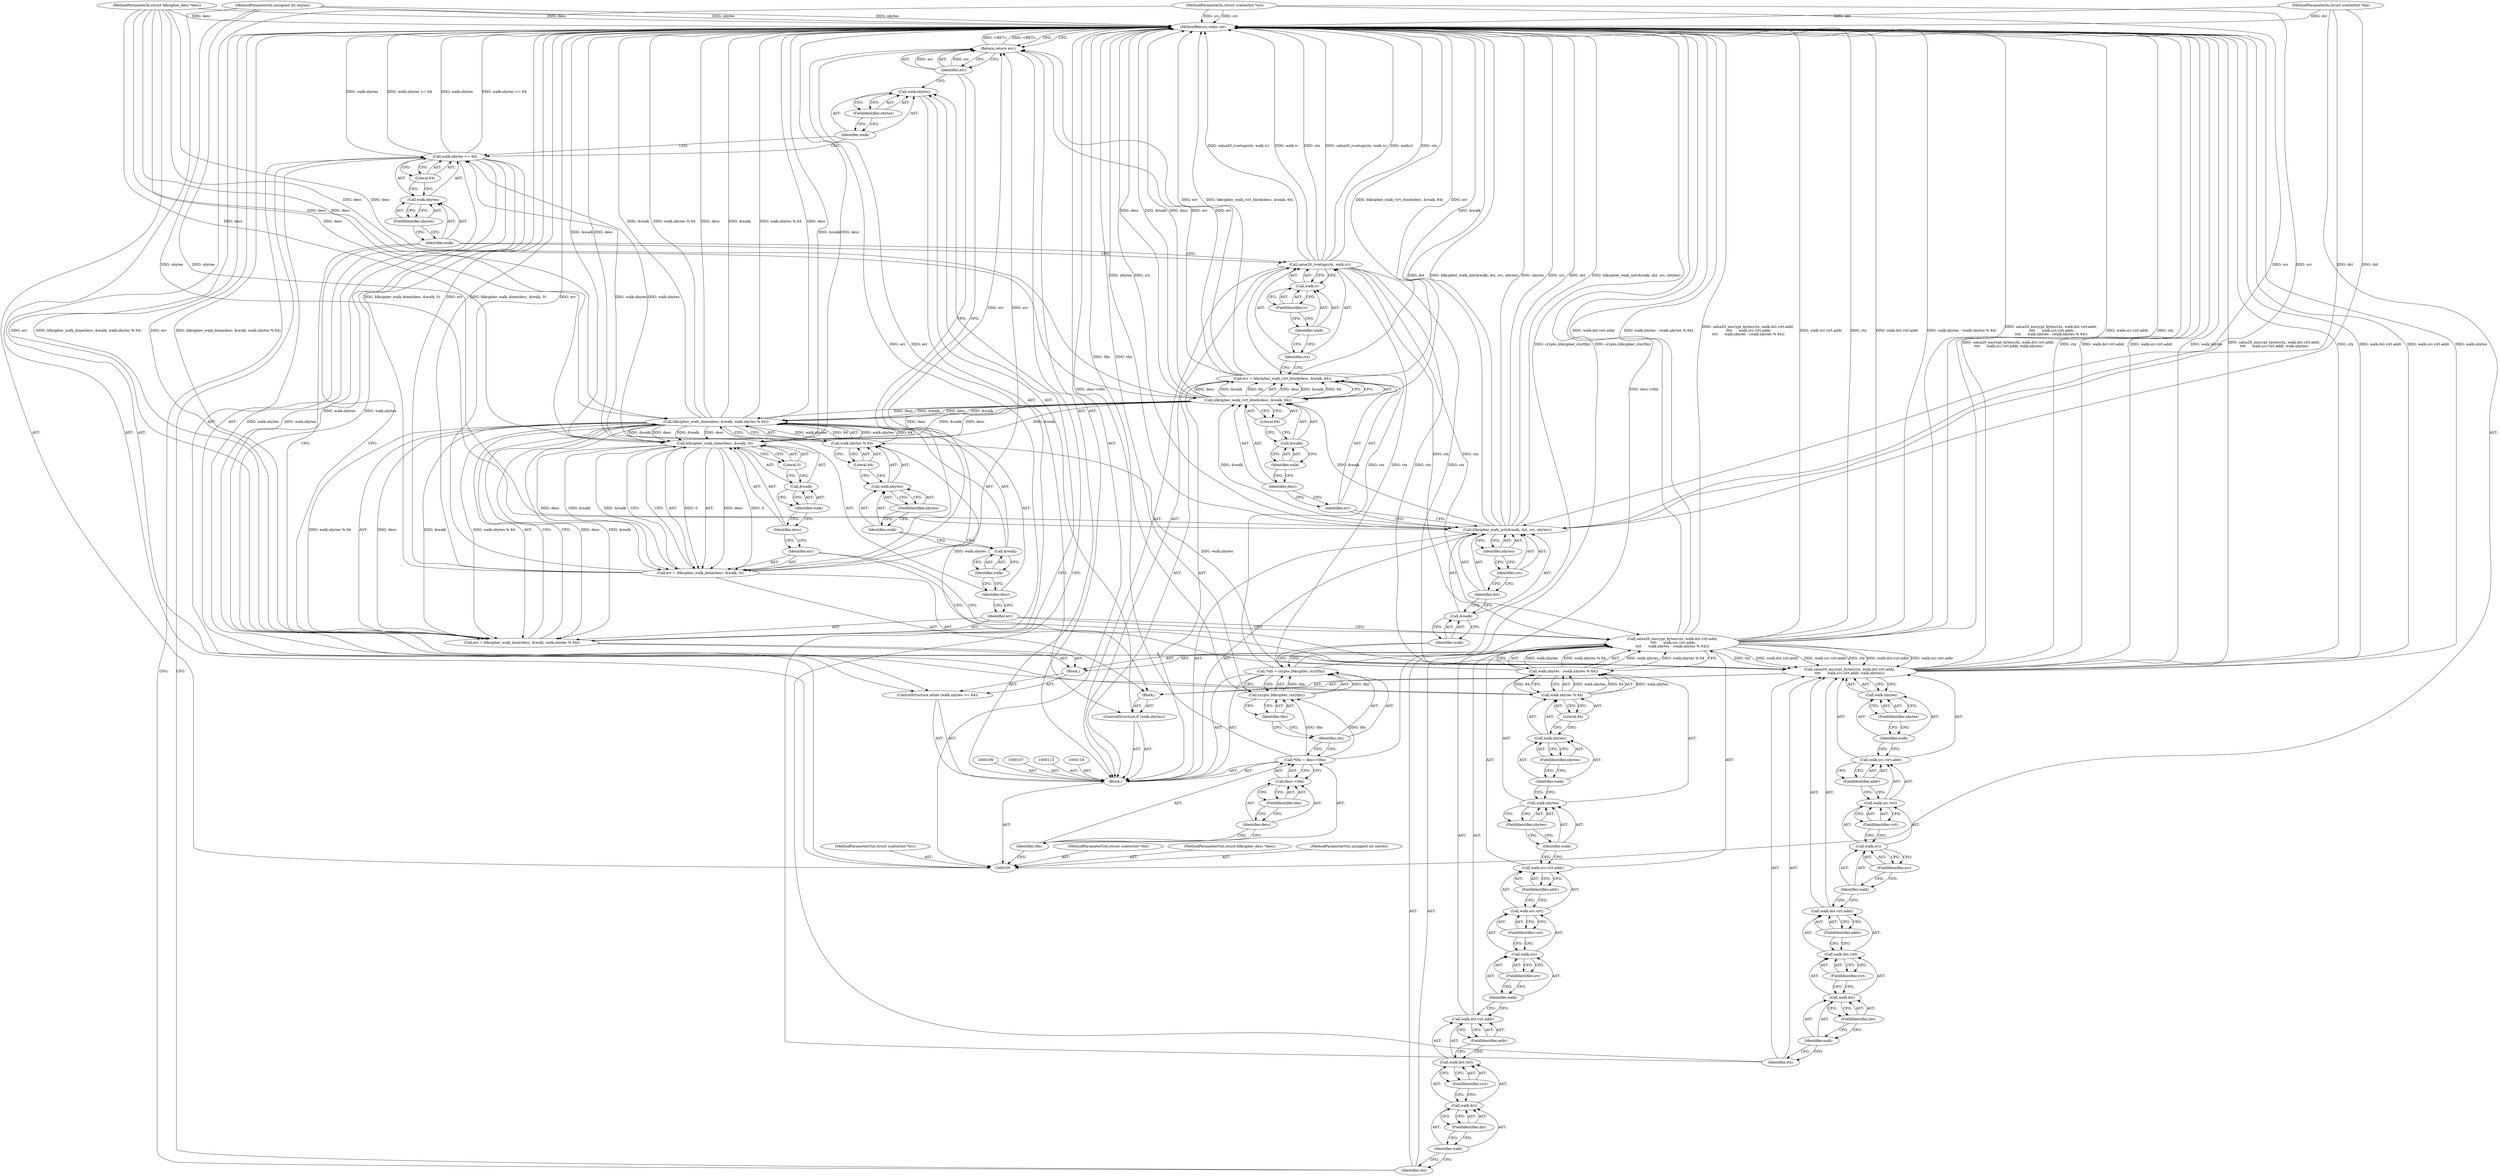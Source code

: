 digraph "0_linux_ecaaab5649781c5a0effdaf298a925063020500e_0" {
"1000213" [label="(MethodReturn,static int)"];
"1000101" [label="(MethodParameterIn,struct blkcipher_desc *desc)"];
"1000293" [label="(MethodParameterOut,struct blkcipher_desc *desc)"];
"1000119" [label="(Call,blkcipher_walk_init(&walk, dst, src, nbytes))"];
"1000120" [label="(Call,&walk)"];
"1000121" [label="(Identifier,walk)"];
"1000122" [label="(Identifier,dst)"];
"1000123" [label="(Identifier,src)"];
"1000124" [label="(Identifier,nbytes)"];
"1000125" [label="(Call,err = blkcipher_walk_virt_block(desc, &walk, 64))"];
"1000126" [label="(Identifier,err)"];
"1000128" [label="(Identifier,desc)"];
"1000129" [label="(Call,&walk)"];
"1000130" [label="(Identifier,walk)"];
"1000131" [label="(Literal,64)"];
"1000127" [label="(Call,blkcipher_walk_virt_block(desc, &walk, 64))"];
"1000133" [label="(Identifier,ctx)"];
"1000132" [label="(Call,salsa20_ivsetup(ctx, walk.iv))"];
"1000134" [label="(Call,walk.iv)"];
"1000135" [label="(Identifier,walk)"];
"1000136" [label="(FieldIdentifier,iv)"];
"1000141" [label="(FieldIdentifier,nbytes)"];
"1000137" [label="(ControlStructure,while (walk.nbytes >= 64))"];
"1000142" [label="(Literal,64)"];
"1000143" [label="(Block,)"];
"1000138" [label="(Call,walk.nbytes >= 64)"];
"1000139" [label="(Call,walk.nbytes)"];
"1000140" [label="(Identifier,walk)"];
"1000145" [label="(Identifier,ctx)"];
"1000144" [label="(Call,salsa20_encrypt_bytes(ctx, walk.dst.virt.addr,\n \t\t\t\t      walk.src.virt.addr,\n\t\t\t\t      walk.nbytes - (walk.nbytes % 64)))"];
"1000146" [label="(Call,walk.dst.virt.addr)"];
"1000147" [label="(Call,walk.dst.virt)"];
"1000148" [label="(Call,walk.dst)"];
"1000149" [label="(Identifier,walk)"];
"1000150" [label="(FieldIdentifier,dst)"];
"1000151" [label="(FieldIdentifier,virt)"];
"1000152" [label="(FieldIdentifier,addr)"];
"1000153" [label="(Call,walk.src.virt.addr)"];
"1000154" [label="(Call,walk.src.virt)"];
"1000155" [label="(Call,walk.src)"];
"1000156" [label="(Identifier,walk)"];
"1000157" [label="(FieldIdentifier,src)"];
"1000158" [label="(FieldIdentifier,virt)"];
"1000159" [label="(FieldIdentifier,addr)"];
"1000160" [label="(Call,walk.nbytes - (walk.nbytes % 64))"];
"1000161" [label="(Call,walk.nbytes)"];
"1000162" [label="(Identifier,walk)"];
"1000163" [label="(FieldIdentifier,nbytes)"];
"1000164" [label="(Call,walk.nbytes % 64)"];
"1000165" [label="(Call,walk.nbytes)"];
"1000166" [label="(Identifier,walk)"];
"1000167" [label="(FieldIdentifier,nbytes)"];
"1000168" [label="(Literal,64)"];
"1000169" [label="(Call,err = blkcipher_walk_done(desc, &walk, walk.nbytes % 64))"];
"1000170" [label="(Identifier,err)"];
"1000172" [label="(Identifier,desc)"];
"1000173" [label="(Call,&walk)"];
"1000174" [label="(Identifier,walk)"];
"1000175" [label="(Call,walk.nbytes % 64)"];
"1000176" [label="(Call,walk.nbytes)"];
"1000177" [label="(Identifier,walk)"];
"1000178" [label="(FieldIdentifier,nbytes)"];
"1000179" [label="(Literal,64)"];
"1000171" [label="(Call,blkcipher_walk_done(desc, &walk, walk.nbytes % 64))"];
"1000103" [label="(MethodParameterIn,struct scatterlist *src)"];
"1000295" [label="(MethodParameterOut,struct scatterlist *src)"];
"1000102" [label="(MethodParameterIn,struct scatterlist *dst)"];
"1000294" [label="(MethodParameterOut,struct scatterlist *dst)"];
"1000180" [label="(ControlStructure,if (walk.nbytes))"];
"1000183" [label="(FieldIdentifier,nbytes)"];
"1000184" [label="(Block,)"];
"1000181" [label="(Call,walk.nbytes)"];
"1000182" [label="(Identifier,walk)"];
"1000185" [label="(Call,salsa20_encrypt_bytes(ctx, walk.dst.virt.addr,\n\t\t\t\t      walk.src.virt.addr, walk.nbytes))"];
"1000186" [label="(Identifier,ctx)"];
"1000187" [label="(Call,walk.dst.virt.addr)"];
"1000188" [label="(Call,walk.dst.virt)"];
"1000189" [label="(Call,walk.dst)"];
"1000190" [label="(Identifier,walk)"];
"1000191" [label="(FieldIdentifier,dst)"];
"1000192" [label="(FieldIdentifier,virt)"];
"1000193" [label="(FieldIdentifier,addr)"];
"1000194" [label="(Call,walk.src.virt.addr)"];
"1000195" [label="(Call,walk.src.virt)"];
"1000196" [label="(Call,walk.src)"];
"1000197" [label="(Identifier,walk)"];
"1000198" [label="(FieldIdentifier,src)"];
"1000199" [label="(FieldIdentifier,virt)"];
"1000200" [label="(FieldIdentifier,addr)"];
"1000201" [label="(Call,walk.nbytes)"];
"1000202" [label="(Identifier,walk)"];
"1000203" [label="(FieldIdentifier,nbytes)"];
"1000204" [label="(Call,err = blkcipher_walk_done(desc, &walk, 0))"];
"1000205" [label="(Identifier,err)"];
"1000207" [label="(Identifier,desc)"];
"1000208" [label="(Call,&walk)"];
"1000209" [label="(Identifier,walk)"];
"1000210" [label="(Literal,0)"];
"1000206" [label="(Call,blkcipher_walk_done(desc, &walk, 0))"];
"1000211" [label="(Return,return err;)"];
"1000212" [label="(Identifier,err)"];
"1000104" [label="(MethodParameterIn,unsigned int nbytes)"];
"1000296" [label="(MethodParameterOut,unsigned int nbytes)"];
"1000105" [label="(Block,)"];
"1000108" [label="(Call,*tfm = desc->tfm)"];
"1000109" [label="(Identifier,tfm)"];
"1000110" [label="(Call,desc->tfm)"];
"1000111" [label="(Identifier,desc)"];
"1000112" [label="(FieldIdentifier,tfm)"];
"1000114" [label="(Call,*ctx = crypto_blkcipher_ctx(tfm))"];
"1000115" [label="(Identifier,ctx)"];
"1000116" [label="(Call,crypto_blkcipher_ctx(tfm))"];
"1000117" [label="(Identifier,tfm)"];
"1000213" -> "1000100"  [label="AST: "];
"1000213" -> "1000211"  [label="CFG: "];
"1000211" -> "1000213"  [label="DDG: <RET>"];
"1000116" -> "1000213"  [label="DDG: tfm"];
"1000185" -> "1000213"  [label="DDG: salsa20_encrypt_bytes(ctx, walk.dst.virt.addr,\n\t\t\t\t      walk.src.virt.addr, walk.nbytes)"];
"1000185" -> "1000213"  [label="DDG: ctx"];
"1000185" -> "1000213"  [label="DDG: walk.dst.virt.addr"];
"1000185" -> "1000213"  [label="DDG: walk.src.virt.addr"];
"1000185" -> "1000213"  [label="DDG: walk.nbytes"];
"1000104" -> "1000213"  [label="DDG: nbytes"];
"1000206" -> "1000213"  [label="DDG: &walk"];
"1000206" -> "1000213"  [label="DDG: desc"];
"1000169" -> "1000213"  [label="DDG: err"];
"1000169" -> "1000213"  [label="DDG: blkcipher_walk_done(desc, &walk, walk.nbytes % 64)"];
"1000144" -> "1000213"  [label="DDG: walk.dst.virt.addr"];
"1000144" -> "1000213"  [label="DDG: walk.nbytes - (walk.nbytes % 64)"];
"1000144" -> "1000213"  [label="DDG: salsa20_encrypt_bytes(ctx, walk.dst.virt.addr,\n \t\t\t\t      walk.src.virt.addr,\n\t\t\t\t      walk.nbytes - (walk.nbytes % 64))"];
"1000144" -> "1000213"  [label="DDG: walk.src.virt.addr"];
"1000144" -> "1000213"  [label="DDG: ctx"];
"1000114" -> "1000213"  [label="DDG: crypto_blkcipher_ctx(tfm)"];
"1000171" -> "1000213"  [label="DDG: walk.nbytes % 64"];
"1000171" -> "1000213"  [label="DDG: desc"];
"1000171" -> "1000213"  [label="DDG: &walk"];
"1000125" -> "1000213"  [label="DDG: err"];
"1000125" -> "1000213"  [label="DDG: blkcipher_walk_virt_block(desc, &walk, 64)"];
"1000204" -> "1000213"  [label="DDG: blkcipher_walk_done(desc, &walk, 0)"];
"1000204" -> "1000213"  [label="DDG: err"];
"1000119" -> "1000213"  [label="DDG: src"];
"1000119" -> "1000213"  [label="DDG: dst"];
"1000119" -> "1000213"  [label="DDG: blkcipher_walk_init(&walk, dst, src, nbytes)"];
"1000119" -> "1000213"  [label="DDG: nbytes"];
"1000132" -> "1000213"  [label="DDG: salsa20_ivsetup(ctx, walk.iv)"];
"1000132" -> "1000213"  [label="DDG: walk.iv"];
"1000132" -> "1000213"  [label="DDG: ctx"];
"1000138" -> "1000213"  [label="DDG: walk.nbytes"];
"1000138" -> "1000213"  [label="DDG: walk.nbytes >= 64"];
"1000127" -> "1000213"  [label="DDG: &walk"];
"1000127" -> "1000213"  [label="DDG: desc"];
"1000103" -> "1000213"  [label="DDG: src"];
"1000102" -> "1000213"  [label="DDG: dst"];
"1000101" -> "1000213"  [label="DDG: desc"];
"1000108" -> "1000213"  [label="DDG: desc->tfm"];
"1000101" -> "1000100"  [label="AST: "];
"1000101" -> "1000213"  [label="DDG: desc"];
"1000101" -> "1000127"  [label="DDG: desc"];
"1000101" -> "1000171"  [label="DDG: desc"];
"1000101" -> "1000206"  [label="DDG: desc"];
"1000293" -> "1000100"  [label="AST: "];
"1000119" -> "1000105"  [label="AST: "];
"1000119" -> "1000124"  [label="CFG: "];
"1000120" -> "1000119"  [label="AST: "];
"1000122" -> "1000119"  [label="AST: "];
"1000123" -> "1000119"  [label="AST: "];
"1000124" -> "1000119"  [label="AST: "];
"1000126" -> "1000119"  [label="CFG: "];
"1000119" -> "1000213"  [label="DDG: src"];
"1000119" -> "1000213"  [label="DDG: dst"];
"1000119" -> "1000213"  [label="DDG: blkcipher_walk_init(&walk, dst, src, nbytes)"];
"1000119" -> "1000213"  [label="DDG: nbytes"];
"1000102" -> "1000119"  [label="DDG: dst"];
"1000103" -> "1000119"  [label="DDG: src"];
"1000104" -> "1000119"  [label="DDG: nbytes"];
"1000119" -> "1000127"  [label="DDG: &walk"];
"1000120" -> "1000119"  [label="AST: "];
"1000120" -> "1000121"  [label="CFG: "];
"1000121" -> "1000120"  [label="AST: "];
"1000122" -> "1000120"  [label="CFG: "];
"1000121" -> "1000120"  [label="AST: "];
"1000121" -> "1000114"  [label="CFG: "];
"1000120" -> "1000121"  [label="CFG: "];
"1000122" -> "1000119"  [label="AST: "];
"1000122" -> "1000120"  [label="CFG: "];
"1000123" -> "1000122"  [label="CFG: "];
"1000123" -> "1000119"  [label="AST: "];
"1000123" -> "1000122"  [label="CFG: "];
"1000124" -> "1000123"  [label="CFG: "];
"1000124" -> "1000119"  [label="AST: "];
"1000124" -> "1000123"  [label="CFG: "];
"1000119" -> "1000124"  [label="CFG: "];
"1000125" -> "1000105"  [label="AST: "];
"1000125" -> "1000127"  [label="CFG: "];
"1000126" -> "1000125"  [label="AST: "];
"1000127" -> "1000125"  [label="AST: "];
"1000133" -> "1000125"  [label="CFG: "];
"1000125" -> "1000213"  [label="DDG: err"];
"1000125" -> "1000213"  [label="DDG: blkcipher_walk_virt_block(desc, &walk, 64)"];
"1000127" -> "1000125"  [label="DDG: desc"];
"1000127" -> "1000125"  [label="DDG: &walk"];
"1000127" -> "1000125"  [label="DDG: 64"];
"1000125" -> "1000211"  [label="DDG: err"];
"1000126" -> "1000125"  [label="AST: "];
"1000126" -> "1000119"  [label="CFG: "];
"1000128" -> "1000126"  [label="CFG: "];
"1000128" -> "1000127"  [label="AST: "];
"1000128" -> "1000126"  [label="CFG: "];
"1000130" -> "1000128"  [label="CFG: "];
"1000129" -> "1000127"  [label="AST: "];
"1000129" -> "1000130"  [label="CFG: "];
"1000130" -> "1000129"  [label="AST: "];
"1000131" -> "1000129"  [label="CFG: "];
"1000130" -> "1000129"  [label="AST: "];
"1000130" -> "1000128"  [label="CFG: "];
"1000129" -> "1000130"  [label="CFG: "];
"1000131" -> "1000127"  [label="AST: "];
"1000131" -> "1000129"  [label="CFG: "];
"1000127" -> "1000131"  [label="CFG: "];
"1000127" -> "1000125"  [label="AST: "];
"1000127" -> "1000131"  [label="CFG: "];
"1000128" -> "1000127"  [label="AST: "];
"1000129" -> "1000127"  [label="AST: "];
"1000131" -> "1000127"  [label="AST: "];
"1000125" -> "1000127"  [label="CFG: "];
"1000127" -> "1000213"  [label="DDG: &walk"];
"1000127" -> "1000213"  [label="DDG: desc"];
"1000127" -> "1000125"  [label="DDG: desc"];
"1000127" -> "1000125"  [label="DDG: &walk"];
"1000127" -> "1000125"  [label="DDG: 64"];
"1000101" -> "1000127"  [label="DDG: desc"];
"1000119" -> "1000127"  [label="DDG: &walk"];
"1000127" -> "1000171"  [label="DDG: desc"];
"1000127" -> "1000171"  [label="DDG: &walk"];
"1000127" -> "1000206"  [label="DDG: desc"];
"1000127" -> "1000206"  [label="DDG: &walk"];
"1000133" -> "1000132"  [label="AST: "];
"1000133" -> "1000125"  [label="CFG: "];
"1000135" -> "1000133"  [label="CFG: "];
"1000132" -> "1000105"  [label="AST: "];
"1000132" -> "1000134"  [label="CFG: "];
"1000133" -> "1000132"  [label="AST: "];
"1000134" -> "1000132"  [label="AST: "];
"1000140" -> "1000132"  [label="CFG: "];
"1000132" -> "1000213"  [label="DDG: salsa20_ivsetup(ctx, walk.iv)"];
"1000132" -> "1000213"  [label="DDG: walk.iv"];
"1000132" -> "1000213"  [label="DDG: ctx"];
"1000114" -> "1000132"  [label="DDG: ctx"];
"1000132" -> "1000144"  [label="DDG: ctx"];
"1000132" -> "1000185"  [label="DDG: ctx"];
"1000134" -> "1000132"  [label="AST: "];
"1000134" -> "1000136"  [label="CFG: "];
"1000135" -> "1000134"  [label="AST: "];
"1000136" -> "1000134"  [label="AST: "];
"1000132" -> "1000134"  [label="CFG: "];
"1000135" -> "1000134"  [label="AST: "];
"1000135" -> "1000133"  [label="CFG: "];
"1000136" -> "1000135"  [label="CFG: "];
"1000136" -> "1000134"  [label="AST: "];
"1000136" -> "1000135"  [label="CFG: "];
"1000134" -> "1000136"  [label="CFG: "];
"1000141" -> "1000139"  [label="AST: "];
"1000141" -> "1000140"  [label="CFG: "];
"1000139" -> "1000141"  [label="CFG: "];
"1000137" -> "1000105"  [label="AST: "];
"1000138" -> "1000137"  [label="AST: "];
"1000143" -> "1000137"  [label="AST: "];
"1000142" -> "1000138"  [label="AST: "];
"1000142" -> "1000139"  [label="CFG: "];
"1000138" -> "1000142"  [label="CFG: "];
"1000143" -> "1000137"  [label="AST: "];
"1000144" -> "1000143"  [label="AST: "];
"1000169" -> "1000143"  [label="AST: "];
"1000138" -> "1000137"  [label="AST: "];
"1000138" -> "1000142"  [label="CFG: "];
"1000139" -> "1000138"  [label="AST: "];
"1000142" -> "1000138"  [label="AST: "];
"1000145" -> "1000138"  [label="CFG: "];
"1000182" -> "1000138"  [label="CFG: "];
"1000138" -> "1000213"  [label="DDG: walk.nbytes"];
"1000138" -> "1000213"  [label="DDG: walk.nbytes >= 64"];
"1000175" -> "1000138"  [label="DDG: walk.nbytes"];
"1000138" -> "1000164"  [label="DDG: walk.nbytes"];
"1000138" -> "1000185"  [label="DDG: walk.nbytes"];
"1000139" -> "1000138"  [label="AST: "];
"1000139" -> "1000141"  [label="CFG: "];
"1000140" -> "1000139"  [label="AST: "];
"1000141" -> "1000139"  [label="AST: "];
"1000142" -> "1000139"  [label="CFG: "];
"1000140" -> "1000139"  [label="AST: "];
"1000140" -> "1000169"  [label="CFG: "];
"1000140" -> "1000132"  [label="CFG: "];
"1000141" -> "1000140"  [label="CFG: "];
"1000145" -> "1000144"  [label="AST: "];
"1000145" -> "1000138"  [label="CFG: "];
"1000149" -> "1000145"  [label="CFG: "];
"1000144" -> "1000143"  [label="AST: "];
"1000144" -> "1000160"  [label="CFG: "];
"1000145" -> "1000144"  [label="AST: "];
"1000146" -> "1000144"  [label="AST: "];
"1000153" -> "1000144"  [label="AST: "];
"1000160" -> "1000144"  [label="AST: "];
"1000170" -> "1000144"  [label="CFG: "];
"1000144" -> "1000213"  [label="DDG: walk.dst.virt.addr"];
"1000144" -> "1000213"  [label="DDG: walk.nbytes - (walk.nbytes % 64)"];
"1000144" -> "1000213"  [label="DDG: salsa20_encrypt_bytes(ctx, walk.dst.virt.addr,\n \t\t\t\t      walk.src.virt.addr,\n\t\t\t\t      walk.nbytes - (walk.nbytes % 64))"];
"1000144" -> "1000213"  [label="DDG: walk.src.virt.addr"];
"1000144" -> "1000213"  [label="DDG: ctx"];
"1000132" -> "1000144"  [label="DDG: ctx"];
"1000160" -> "1000144"  [label="DDG: walk.nbytes"];
"1000160" -> "1000144"  [label="DDG: walk.nbytes % 64"];
"1000144" -> "1000185"  [label="DDG: ctx"];
"1000144" -> "1000185"  [label="DDG: walk.dst.virt.addr"];
"1000144" -> "1000185"  [label="DDG: walk.src.virt.addr"];
"1000146" -> "1000144"  [label="AST: "];
"1000146" -> "1000152"  [label="CFG: "];
"1000147" -> "1000146"  [label="AST: "];
"1000152" -> "1000146"  [label="AST: "];
"1000156" -> "1000146"  [label="CFG: "];
"1000147" -> "1000146"  [label="AST: "];
"1000147" -> "1000151"  [label="CFG: "];
"1000148" -> "1000147"  [label="AST: "];
"1000151" -> "1000147"  [label="AST: "];
"1000152" -> "1000147"  [label="CFG: "];
"1000148" -> "1000147"  [label="AST: "];
"1000148" -> "1000150"  [label="CFG: "];
"1000149" -> "1000148"  [label="AST: "];
"1000150" -> "1000148"  [label="AST: "];
"1000151" -> "1000148"  [label="CFG: "];
"1000149" -> "1000148"  [label="AST: "];
"1000149" -> "1000145"  [label="CFG: "];
"1000150" -> "1000149"  [label="CFG: "];
"1000150" -> "1000148"  [label="AST: "];
"1000150" -> "1000149"  [label="CFG: "];
"1000148" -> "1000150"  [label="CFG: "];
"1000151" -> "1000147"  [label="AST: "];
"1000151" -> "1000148"  [label="CFG: "];
"1000147" -> "1000151"  [label="CFG: "];
"1000152" -> "1000146"  [label="AST: "];
"1000152" -> "1000147"  [label="CFG: "];
"1000146" -> "1000152"  [label="CFG: "];
"1000153" -> "1000144"  [label="AST: "];
"1000153" -> "1000159"  [label="CFG: "];
"1000154" -> "1000153"  [label="AST: "];
"1000159" -> "1000153"  [label="AST: "];
"1000162" -> "1000153"  [label="CFG: "];
"1000154" -> "1000153"  [label="AST: "];
"1000154" -> "1000158"  [label="CFG: "];
"1000155" -> "1000154"  [label="AST: "];
"1000158" -> "1000154"  [label="AST: "];
"1000159" -> "1000154"  [label="CFG: "];
"1000155" -> "1000154"  [label="AST: "];
"1000155" -> "1000157"  [label="CFG: "];
"1000156" -> "1000155"  [label="AST: "];
"1000157" -> "1000155"  [label="AST: "];
"1000158" -> "1000155"  [label="CFG: "];
"1000156" -> "1000155"  [label="AST: "];
"1000156" -> "1000146"  [label="CFG: "];
"1000157" -> "1000156"  [label="CFG: "];
"1000157" -> "1000155"  [label="AST: "];
"1000157" -> "1000156"  [label="CFG: "];
"1000155" -> "1000157"  [label="CFG: "];
"1000158" -> "1000154"  [label="AST: "];
"1000158" -> "1000155"  [label="CFG: "];
"1000154" -> "1000158"  [label="CFG: "];
"1000159" -> "1000153"  [label="AST: "];
"1000159" -> "1000154"  [label="CFG: "];
"1000153" -> "1000159"  [label="CFG: "];
"1000160" -> "1000144"  [label="AST: "];
"1000160" -> "1000164"  [label="CFG: "];
"1000161" -> "1000160"  [label="AST: "];
"1000164" -> "1000160"  [label="AST: "];
"1000144" -> "1000160"  [label="CFG: "];
"1000160" -> "1000144"  [label="DDG: walk.nbytes"];
"1000160" -> "1000144"  [label="DDG: walk.nbytes % 64"];
"1000164" -> "1000160"  [label="DDG: walk.nbytes"];
"1000164" -> "1000160"  [label="DDG: 64"];
"1000160" -> "1000175"  [label="DDG: walk.nbytes"];
"1000161" -> "1000160"  [label="AST: "];
"1000161" -> "1000163"  [label="CFG: "];
"1000162" -> "1000161"  [label="AST: "];
"1000163" -> "1000161"  [label="AST: "];
"1000166" -> "1000161"  [label="CFG: "];
"1000162" -> "1000161"  [label="AST: "];
"1000162" -> "1000153"  [label="CFG: "];
"1000163" -> "1000162"  [label="CFG: "];
"1000163" -> "1000161"  [label="AST: "];
"1000163" -> "1000162"  [label="CFG: "];
"1000161" -> "1000163"  [label="CFG: "];
"1000164" -> "1000160"  [label="AST: "];
"1000164" -> "1000168"  [label="CFG: "];
"1000165" -> "1000164"  [label="AST: "];
"1000168" -> "1000164"  [label="AST: "];
"1000160" -> "1000164"  [label="CFG: "];
"1000164" -> "1000160"  [label="DDG: walk.nbytes"];
"1000164" -> "1000160"  [label="DDG: 64"];
"1000138" -> "1000164"  [label="DDG: walk.nbytes"];
"1000165" -> "1000164"  [label="AST: "];
"1000165" -> "1000167"  [label="CFG: "];
"1000166" -> "1000165"  [label="AST: "];
"1000167" -> "1000165"  [label="AST: "];
"1000168" -> "1000165"  [label="CFG: "];
"1000166" -> "1000165"  [label="AST: "];
"1000166" -> "1000161"  [label="CFG: "];
"1000167" -> "1000166"  [label="CFG: "];
"1000167" -> "1000165"  [label="AST: "];
"1000167" -> "1000166"  [label="CFG: "];
"1000165" -> "1000167"  [label="CFG: "];
"1000168" -> "1000164"  [label="AST: "];
"1000168" -> "1000165"  [label="CFG: "];
"1000164" -> "1000168"  [label="CFG: "];
"1000169" -> "1000143"  [label="AST: "];
"1000169" -> "1000171"  [label="CFG: "];
"1000170" -> "1000169"  [label="AST: "];
"1000171" -> "1000169"  [label="AST: "];
"1000140" -> "1000169"  [label="CFG: "];
"1000169" -> "1000213"  [label="DDG: err"];
"1000169" -> "1000213"  [label="DDG: blkcipher_walk_done(desc, &walk, walk.nbytes % 64)"];
"1000171" -> "1000169"  [label="DDG: desc"];
"1000171" -> "1000169"  [label="DDG: &walk"];
"1000171" -> "1000169"  [label="DDG: walk.nbytes % 64"];
"1000169" -> "1000211"  [label="DDG: err"];
"1000170" -> "1000169"  [label="AST: "];
"1000170" -> "1000144"  [label="CFG: "];
"1000172" -> "1000170"  [label="CFG: "];
"1000172" -> "1000171"  [label="AST: "];
"1000172" -> "1000170"  [label="CFG: "];
"1000174" -> "1000172"  [label="CFG: "];
"1000173" -> "1000171"  [label="AST: "];
"1000173" -> "1000174"  [label="CFG: "];
"1000174" -> "1000173"  [label="AST: "];
"1000177" -> "1000173"  [label="CFG: "];
"1000174" -> "1000173"  [label="AST: "];
"1000174" -> "1000172"  [label="CFG: "];
"1000173" -> "1000174"  [label="CFG: "];
"1000175" -> "1000171"  [label="AST: "];
"1000175" -> "1000179"  [label="CFG: "];
"1000176" -> "1000175"  [label="AST: "];
"1000179" -> "1000175"  [label="AST: "];
"1000171" -> "1000175"  [label="CFG: "];
"1000175" -> "1000138"  [label="DDG: walk.nbytes"];
"1000175" -> "1000171"  [label="DDG: walk.nbytes"];
"1000175" -> "1000171"  [label="DDG: 64"];
"1000160" -> "1000175"  [label="DDG: walk.nbytes"];
"1000176" -> "1000175"  [label="AST: "];
"1000176" -> "1000178"  [label="CFG: "];
"1000177" -> "1000176"  [label="AST: "];
"1000178" -> "1000176"  [label="AST: "];
"1000179" -> "1000176"  [label="CFG: "];
"1000177" -> "1000176"  [label="AST: "];
"1000177" -> "1000173"  [label="CFG: "];
"1000178" -> "1000177"  [label="CFG: "];
"1000178" -> "1000176"  [label="AST: "];
"1000178" -> "1000177"  [label="CFG: "];
"1000176" -> "1000178"  [label="CFG: "];
"1000179" -> "1000175"  [label="AST: "];
"1000179" -> "1000176"  [label="CFG: "];
"1000175" -> "1000179"  [label="CFG: "];
"1000171" -> "1000169"  [label="AST: "];
"1000171" -> "1000175"  [label="CFG: "];
"1000172" -> "1000171"  [label="AST: "];
"1000173" -> "1000171"  [label="AST: "];
"1000175" -> "1000171"  [label="AST: "];
"1000169" -> "1000171"  [label="CFG: "];
"1000171" -> "1000213"  [label="DDG: walk.nbytes % 64"];
"1000171" -> "1000213"  [label="DDG: desc"];
"1000171" -> "1000213"  [label="DDG: &walk"];
"1000171" -> "1000169"  [label="DDG: desc"];
"1000171" -> "1000169"  [label="DDG: &walk"];
"1000171" -> "1000169"  [label="DDG: walk.nbytes % 64"];
"1000127" -> "1000171"  [label="DDG: desc"];
"1000127" -> "1000171"  [label="DDG: &walk"];
"1000101" -> "1000171"  [label="DDG: desc"];
"1000175" -> "1000171"  [label="DDG: walk.nbytes"];
"1000175" -> "1000171"  [label="DDG: 64"];
"1000171" -> "1000206"  [label="DDG: desc"];
"1000171" -> "1000206"  [label="DDG: &walk"];
"1000103" -> "1000100"  [label="AST: "];
"1000103" -> "1000213"  [label="DDG: src"];
"1000103" -> "1000119"  [label="DDG: src"];
"1000295" -> "1000100"  [label="AST: "];
"1000102" -> "1000100"  [label="AST: "];
"1000102" -> "1000213"  [label="DDG: dst"];
"1000102" -> "1000119"  [label="DDG: dst"];
"1000294" -> "1000100"  [label="AST: "];
"1000180" -> "1000105"  [label="AST: "];
"1000181" -> "1000180"  [label="AST: "];
"1000184" -> "1000180"  [label="AST: "];
"1000183" -> "1000181"  [label="AST: "];
"1000183" -> "1000182"  [label="CFG: "];
"1000181" -> "1000183"  [label="CFG: "];
"1000184" -> "1000180"  [label="AST: "];
"1000185" -> "1000184"  [label="AST: "];
"1000204" -> "1000184"  [label="AST: "];
"1000181" -> "1000180"  [label="AST: "];
"1000181" -> "1000183"  [label="CFG: "];
"1000182" -> "1000181"  [label="AST: "];
"1000183" -> "1000181"  [label="AST: "];
"1000186" -> "1000181"  [label="CFG: "];
"1000212" -> "1000181"  [label="CFG: "];
"1000182" -> "1000181"  [label="AST: "];
"1000182" -> "1000138"  [label="CFG: "];
"1000183" -> "1000182"  [label="CFG: "];
"1000185" -> "1000184"  [label="AST: "];
"1000185" -> "1000201"  [label="CFG: "];
"1000186" -> "1000185"  [label="AST: "];
"1000187" -> "1000185"  [label="AST: "];
"1000194" -> "1000185"  [label="AST: "];
"1000201" -> "1000185"  [label="AST: "];
"1000205" -> "1000185"  [label="CFG: "];
"1000185" -> "1000213"  [label="DDG: salsa20_encrypt_bytes(ctx, walk.dst.virt.addr,\n\t\t\t\t      walk.src.virt.addr, walk.nbytes)"];
"1000185" -> "1000213"  [label="DDG: ctx"];
"1000185" -> "1000213"  [label="DDG: walk.dst.virt.addr"];
"1000185" -> "1000213"  [label="DDG: walk.src.virt.addr"];
"1000185" -> "1000213"  [label="DDG: walk.nbytes"];
"1000132" -> "1000185"  [label="DDG: ctx"];
"1000144" -> "1000185"  [label="DDG: ctx"];
"1000144" -> "1000185"  [label="DDG: walk.dst.virt.addr"];
"1000144" -> "1000185"  [label="DDG: walk.src.virt.addr"];
"1000138" -> "1000185"  [label="DDG: walk.nbytes"];
"1000186" -> "1000185"  [label="AST: "];
"1000186" -> "1000181"  [label="CFG: "];
"1000190" -> "1000186"  [label="CFG: "];
"1000187" -> "1000185"  [label="AST: "];
"1000187" -> "1000193"  [label="CFG: "];
"1000188" -> "1000187"  [label="AST: "];
"1000193" -> "1000187"  [label="AST: "];
"1000197" -> "1000187"  [label="CFG: "];
"1000188" -> "1000187"  [label="AST: "];
"1000188" -> "1000192"  [label="CFG: "];
"1000189" -> "1000188"  [label="AST: "];
"1000192" -> "1000188"  [label="AST: "];
"1000193" -> "1000188"  [label="CFG: "];
"1000189" -> "1000188"  [label="AST: "];
"1000189" -> "1000191"  [label="CFG: "];
"1000190" -> "1000189"  [label="AST: "];
"1000191" -> "1000189"  [label="AST: "];
"1000192" -> "1000189"  [label="CFG: "];
"1000190" -> "1000189"  [label="AST: "];
"1000190" -> "1000186"  [label="CFG: "];
"1000191" -> "1000190"  [label="CFG: "];
"1000191" -> "1000189"  [label="AST: "];
"1000191" -> "1000190"  [label="CFG: "];
"1000189" -> "1000191"  [label="CFG: "];
"1000192" -> "1000188"  [label="AST: "];
"1000192" -> "1000189"  [label="CFG: "];
"1000188" -> "1000192"  [label="CFG: "];
"1000193" -> "1000187"  [label="AST: "];
"1000193" -> "1000188"  [label="CFG: "];
"1000187" -> "1000193"  [label="CFG: "];
"1000194" -> "1000185"  [label="AST: "];
"1000194" -> "1000200"  [label="CFG: "];
"1000195" -> "1000194"  [label="AST: "];
"1000200" -> "1000194"  [label="AST: "];
"1000202" -> "1000194"  [label="CFG: "];
"1000195" -> "1000194"  [label="AST: "];
"1000195" -> "1000199"  [label="CFG: "];
"1000196" -> "1000195"  [label="AST: "];
"1000199" -> "1000195"  [label="AST: "];
"1000200" -> "1000195"  [label="CFG: "];
"1000196" -> "1000195"  [label="AST: "];
"1000196" -> "1000198"  [label="CFG: "];
"1000197" -> "1000196"  [label="AST: "];
"1000198" -> "1000196"  [label="AST: "];
"1000199" -> "1000196"  [label="CFG: "];
"1000197" -> "1000196"  [label="AST: "];
"1000197" -> "1000187"  [label="CFG: "];
"1000198" -> "1000197"  [label="CFG: "];
"1000198" -> "1000196"  [label="AST: "];
"1000198" -> "1000197"  [label="CFG: "];
"1000196" -> "1000198"  [label="CFG: "];
"1000199" -> "1000195"  [label="AST: "];
"1000199" -> "1000196"  [label="CFG: "];
"1000195" -> "1000199"  [label="CFG: "];
"1000200" -> "1000194"  [label="AST: "];
"1000200" -> "1000195"  [label="CFG: "];
"1000194" -> "1000200"  [label="CFG: "];
"1000201" -> "1000185"  [label="AST: "];
"1000201" -> "1000203"  [label="CFG: "];
"1000202" -> "1000201"  [label="AST: "];
"1000203" -> "1000201"  [label="AST: "];
"1000185" -> "1000201"  [label="CFG: "];
"1000202" -> "1000201"  [label="AST: "];
"1000202" -> "1000194"  [label="CFG: "];
"1000203" -> "1000202"  [label="CFG: "];
"1000203" -> "1000201"  [label="AST: "];
"1000203" -> "1000202"  [label="CFG: "];
"1000201" -> "1000203"  [label="CFG: "];
"1000204" -> "1000184"  [label="AST: "];
"1000204" -> "1000206"  [label="CFG: "];
"1000205" -> "1000204"  [label="AST: "];
"1000206" -> "1000204"  [label="AST: "];
"1000212" -> "1000204"  [label="CFG: "];
"1000204" -> "1000213"  [label="DDG: blkcipher_walk_done(desc, &walk, 0)"];
"1000204" -> "1000213"  [label="DDG: err"];
"1000206" -> "1000204"  [label="DDG: desc"];
"1000206" -> "1000204"  [label="DDG: &walk"];
"1000206" -> "1000204"  [label="DDG: 0"];
"1000204" -> "1000211"  [label="DDG: err"];
"1000205" -> "1000204"  [label="AST: "];
"1000205" -> "1000185"  [label="CFG: "];
"1000207" -> "1000205"  [label="CFG: "];
"1000207" -> "1000206"  [label="AST: "];
"1000207" -> "1000205"  [label="CFG: "];
"1000209" -> "1000207"  [label="CFG: "];
"1000208" -> "1000206"  [label="AST: "];
"1000208" -> "1000209"  [label="CFG: "];
"1000209" -> "1000208"  [label="AST: "];
"1000210" -> "1000208"  [label="CFG: "];
"1000209" -> "1000208"  [label="AST: "];
"1000209" -> "1000207"  [label="CFG: "];
"1000208" -> "1000209"  [label="CFG: "];
"1000210" -> "1000206"  [label="AST: "];
"1000210" -> "1000208"  [label="CFG: "];
"1000206" -> "1000210"  [label="CFG: "];
"1000206" -> "1000204"  [label="AST: "];
"1000206" -> "1000210"  [label="CFG: "];
"1000207" -> "1000206"  [label="AST: "];
"1000208" -> "1000206"  [label="AST: "];
"1000210" -> "1000206"  [label="AST: "];
"1000204" -> "1000206"  [label="CFG: "];
"1000206" -> "1000213"  [label="DDG: &walk"];
"1000206" -> "1000213"  [label="DDG: desc"];
"1000206" -> "1000204"  [label="DDG: desc"];
"1000206" -> "1000204"  [label="DDG: &walk"];
"1000206" -> "1000204"  [label="DDG: 0"];
"1000171" -> "1000206"  [label="DDG: desc"];
"1000171" -> "1000206"  [label="DDG: &walk"];
"1000127" -> "1000206"  [label="DDG: desc"];
"1000127" -> "1000206"  [label="DDG: &walk"];
"1000101" -> "1000206"  [label="DDG: desc"];
"1000211" -> "1000105"  [label="AST: "];
"1000211" -> "1000212"  [label="CFG: "];
"1000212" -> "1000211"  [label="AST: "];
"1000213" -> "1000211"  [label="CFG: "];
"1000211" -> "1000213"  [label="DDG: <RET>"];
"1000212" -> "1000211"  [label="DDG: err"];
"1000125" -> "1000211"  [label="DDG: err"];
"1000169" -> "1000211"  [label="DDG: err"];
"1000204" -> "1000211"  [label="DDG: err"];
"1000212" -> "1000211"  [label="AST: "];
"1000212" -> "1000204"  [label="CFG: "];
"1000211" -> "1000212"  [label="CFG: "];
"1000212" -> "1000211"  [label="DDG: err"];
"1000104" -> "1000100"  [label="AST: "];
"1000104" -> "1000213"  [label="DDG: nbytes"];
"1000104" -> "1000119"  [label="DDG: nbytes"];
"1000296" -> "1000100"  [label="AST: "];
"1000105" -> "1000100"  [label="AST: "];
"1000106" -> "1000105"  [label="AST: "];
"1000107" -> "1000105"  [label="AST: "];
"1000108" -> "1000105"  [label="AST: "];
"1000113" -> "1000105"  [label="AST: "];
"1000114" -> "1000105"  [label="AST: "];
"1000118" -> "1000105"  [label="AST: "];
"1000119" -> "1000105"  [label="AST: "];
"1000125" -> "1000105"  [label="AST: "];
"1000132" -> "1000105"  [label="AST: "];
"1000137" -> "1000105"  [label="AST: "];
"1000180" -> "1000105"  [label="AST: "];
"1000211" -> "1000105"  [label="AST: "];
"1000108" -> "1000105"  [label="AST: "];
"1000108" -> "1000110"  [label="CFG: "];
"1000109" -> "1000108"  [label="AST: "];
"1000110" -> "1000108"  [label="AST: "];
"1000115" -> "1000108"  [label="CFG: "];
"1000108" -> "1000213"  [label="DDG: desc->tfm"];
"1000108" -> "1000116"  [label="DDG: tfm"];
"1000109" -> "1000108"  [label="AST: "];
"1000109" -> "1000100"  [label="CFG: "];
"1000111" -> "1000109"  [label="CFG: "];
"1000110" -> "1000108"  [label="AST: "];
"1000110" -> "1000112"  [label="CFG: "];
"1000111" -> "1000110"  [label="AST: "];
"1000112" -> "1000110"  [label="AST: "];
"1000108" -> "1000110"  [label="CFG: "];
"1000111" -> "1000110"  [label="AST: "];
"1000111" -> "1000109"  [label="CFG: "];
"1000112" -> "1000111"  [label="CFG: "];
"1000112" -> "1000110"  [label="AST: "];
"1000112" -> "1000111"  [label="CFG: "];
"1000110" -> "1000112"  [label="CFG: "];
"1000114" -> "1000105"  [label="AST: "];
"1000114" -> "1000116"  [label="CFG: "];
"1000115" -> "1000114"  [label="AST: "];
"1000116" -> "1000114"  [label="AST: "];
"1000121" -> "1000114"  [label="CFG: "];
"1000114" -> "1000213"  [label="DDG: crypto_blkcipher_ctx(tfm)"];
"1000116" -> "1000114"  [label="DDG: tfm"];
"1000114" -> "1000132"  [label="DDG: ctx"];
"1000115" -> "1000114"  [label="AST: "];
"1000115" -> "1000108"  [label="CFG: "];
"1000117" -> "1000115"  [label="CFG: "];
"1000116" -> "1000114"  [label="AST: "];
"1000116" -> "1000117"  [label="CFG: "];
"1000117" -> "1000116"  [label="AST: "];
"1000114" -> "1000116"  [label="CFG: "];
"1000116" -> "1000213"  [label="DDG: tfm"];
"1000116" -> "1000114"  [label="DDG: tfm"];
"1000108" -> "1000116"  [label="DDG: tfm"];
"1000117" -> "1000116"  [label="AST: "];
"1000117" -> "1000115"  [label="CFG: "];
"1000116" -> "1000117"  [label="CFG: "];
}

